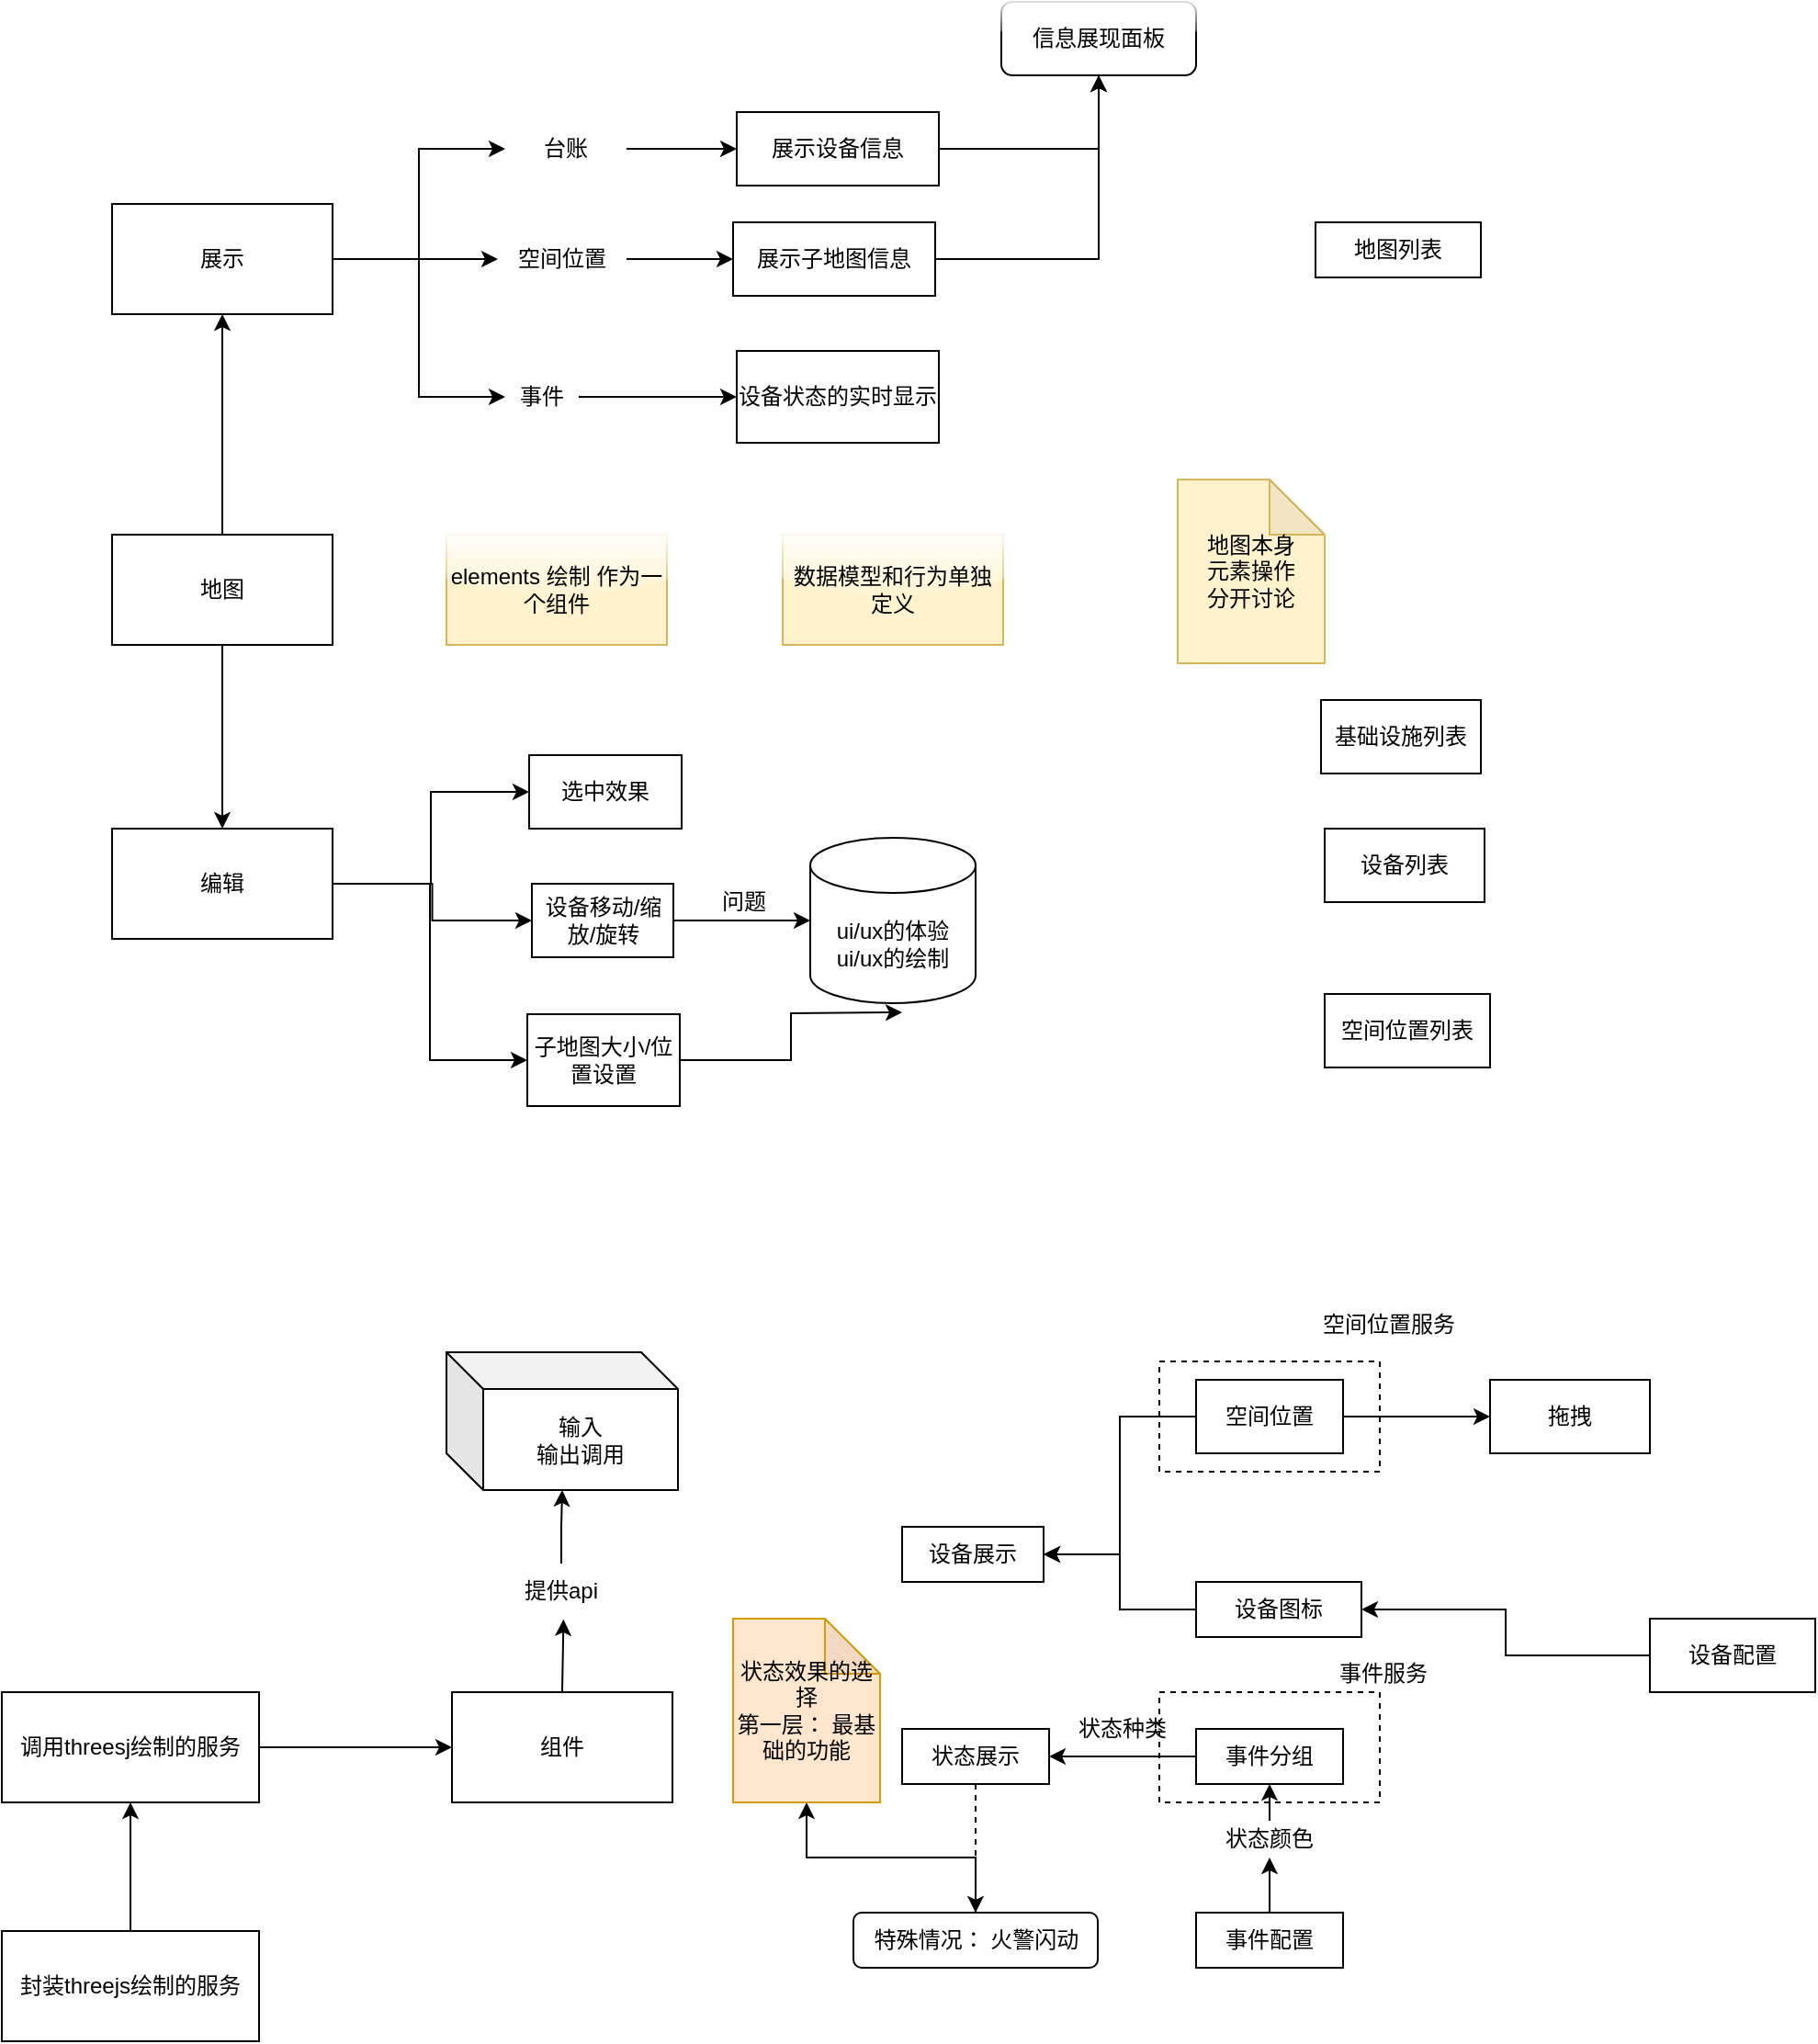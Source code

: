 <mxfile version="13.6.9" type="github">
  <diagram id="WSQGmPrjaxnSa-IHcQLq" name="Page-1">
    <mxGraphModel dx="983" dy="499" grid="1" gridSize="10" guides="1" tooltips="1" connect="1" arrows="1" fold="1" page="1" pageScale="1" pageWidth="827" pageHeight="1169" math="0" shadow="0">
      <root>
        <mxCell id="0" />
        <mxCell id="1" parent="0" />
        <mxCell id="wPPqD_61VLAjZl9I8UGk-5" style="edgeStyle=orthogonalEdgeStyle;rounded=0;orthogonalLoop=1;jettySize=auto;html=1;entryX=0.5;entryY=1;entryDx=0;entryDy=0;" edge="1" parent="1" source="wPPqD_61VLAjZl9I8UGk-1" target="wPPqD_61VLAjZl9I8UGk-3">
          <mxGeometry relative="1" as="geometry" />
        </mxCell>
        <mxCell id="wPPqD_61VLAjZl9I8UGk-6" style="edgeStyle=orthogonalEdgeStyle;rounded=0;orthogonalLoop=1;jettySize=auto;html=1;exitX=0.5;exitY=1;exitDx=0;exitDy=0;entryX=0.5;entryY=0;entryDx=0;entryDy=0;" edge="1" parent="1" source="wPPqD_61VLAjZl9I8UGk-1" target="wPPqD_61VLAjZl9I8UGk-4">
          <mxGeometry relative="1" as="geometry" />
        </mxCell>
        <mxCell id="wPPqD_61VLAjZl9I8UGk-1" value="地图" style="rounded=0;whiteSpace=wrap;html=1;" vertex="1" parent="1">
          <mxGeometry x="90" y="310" width="120" height="60" as="geometry" />
        </mxCell>
        <mxCell id="wPPqD_61VLAjZl9I8UGk-12" style="edgeStyle=orthogonalEdgeStyle;rounded=0;orthogonalLoop=1;jettySize=auto;html=1;exitX=1;exitY=0.5;exitDx=0;exitDy=0;entryX=0;entryY=0.5;entryDx=0;entryDy=0;" edge="1" parent="1" source="wPPqD_61VLAjZl9I8UGk-48" target="wPPqD_61VLAjZl9I8UGk-8">
          <mxGeometry relative="1" as="geometry" />
        </mxCell>
        <mxCell id="wPPqD_61VLAjZl9I8UGk-13" style="edgeStyle=orthogonalEdgeStyle;rounded=0;orthogonalLoop=1;jettySize=auto;html=1;entryX=0;entryY=0.5;entryDx=0;entryDy=0;" edge="1" parent="1" source="wPPqD_61VLAjZl9I8UGk-46" target="wPPqD_61VLAjZl9I8UGk-7">
          <mxGeometry relative="1" as="geometry" />
        </mxCell>
        <mxCell id="wPPqD_61VLAjZl9I8UGk-14" style="edgeStyle=orthogonalEdgeStyle;rounded=0;orthogonalLoop=1;jettySize=auto;html=1;entryX=0;entryY=0.5;entryDx=0;entryDy=0;" edge="1" parent="1" source="wPPqD_61VLAjZl9I8UGk-50" target="wPPqD_61VLAjZl9I8UGk-9">
          <mxGeometry relative="1" as="geometry" />
        </mxCell>
        <mxCell id="wPPqD_61VLAjZl9I8UGk-3" value="展示" style="rounded=0;whiteSpace=wrap;html=1;" vertex="1" parent="1">
          <mxGeometry x="90" y="130" width="120" height="60" as="geometry" />
        </mxCell>
        <mxCell id="wPPqD_61VLAjZl9I8UGk-55" style="edgeStyle=orthogonalEdgeStyle;rounded=0;sketch=0;orthogonalLoop=1;jettySize=auto;html=1;entryX=0;entryY=0.5;entryDx=0;entryDy=0;shadow=0;" edge="1" parent="1" source="wPPqD_61VLAjZl9I8UGk-4" target="wPPqD_61VLAjZl9I8UGk-16">
          <mxGeometry relative="1" as="geometry" />
        </mxCell>
        <mxCell id="wPPqD_61VLAjZl9I8UGk-57" style="edgeStyle=orthogonalEdgeStyle;rounded=0;sketch=0;orthogonalLoop=1;jettySize=auto;html=1;exitX=1;exitY=0.5;exitDx=0;exitDy=0;entryX=0;entryY=0.5;entryDx=0;entryDy=0;shadow=0;" edge="1" parent="1" source="wPPqD_61VLAjZl9I8UGk-4" target="wPPqD_61VLAjZl9I8UGk-17">
          <mxGeometry relative="1" as="geometry" />
        </mxCell>
        <mxCell id="wPPqD_61VLAjZl9I8UGk-58" style="edgeStyle=orthogonalEdgeStyle;rounded=0;sketch=0;orthogonalLoop=1;jettySize=auto;html=1;exitX=1;exitY=0.5;exitDx=0;exitDy=0;entryX=0;entryY=0.5;entryDx=0;entryDy=0;shadow=0;" edge="1" parent="1" source="wPPqD_61VLAjZl9I8UGk-4" target="wPPqD_61VLAjZl9I8UGk-18">
          <mxGeometry relative="1" as="geometry" />
        </mxCell>
        <mxCell id="wPPqD_61VLAjZl9I8UGk-4" value="编辑" style="rounded=0;whiteSpace=wrap;html=1;" vertex="1" parent="1">
          <mxGeometry x="90" y="470" width="120" height="60" as="geometry" />
        </mxCell>
        <mxCell id="wPPqD_61VLAjZl9I8UGk-65" style="edgeStyle=orthogonalEdgeStyle;rounded=0;sketch=0;orthogonalLoop=1;jettySize=auto;html=1;shadow=0;" edge="1" parent="1" source="wPPqD_61VLAjZl9I8UGk-7" target="wPPqD_61VLAjZl9I8UGk-64">
          <mxGeometry relative="1" as="geometry" />
        </mxCell>
        <mxCell id="wPPqD_61VLAjZl9I8UGk-7" value="展示设备信息" style="rounded=0;whiteSpace=wrap;html=1;" vertex="1" parent="1">
          <mxGeometry x="430" y="80" width="110" height="40" as="geometry" />
        </mxCell>
        <mxCell id="wPPqD_61VLAjZl9I8UGk-66" style="edgeStyle=orthogonalEdgeStyle;rounded=0;sketch=0;orthogonalLoop=1;jettySize=auto;html=1;entryX=0.5;entryY=1;entryDx=0;entryDy=0;shadow=0;" edge="1" parent="1" source="wPPqD_61VLAjZl9I8UGk-8" target="wPPqD_61VLAjZl9I8UGk-64">
          <mxGeometry relative="1" as="geometry" />
        </mxCell>
        <mxCell id="wPPqD_61VLAjZl9I8UGk-8" value="展示子地图信息" style="rounded=0;whiteSpace=wrap;html=1;" vertex="1" parent="1">
          <mxGeometry x="428" y="140" width="110" height="40" as="geometry" />
        </mxCell>
        <mxCell id="wPPqD_61VLAjZl9I8UGk-9" value="设备状态的实时显示" style="rounded=0;whiteSpace=wrap;html=1;" vertex="1" parent="1">
          <mxGeometry x="430" y="210" width="110" height="50" as="geometry" />
        </mxCell>
        <mxCell id="wPPqD_61VLAjZl9I8UGk-15" value="设备列表" style="rounded=0;whiteSpace=wrap;html=1;" vertex="1" parent="1">
          <mxGeometry x="750" y="470" width="87" height="40" as="geometry" />
        </mxCell>
        <mxCell id="wPPqD_61VLAjZl9I8UGk-16" value="选中效果" style="rounded=0;whiteSpace=wrap;html=1;" vertex="1" parent="1">
          <mxGeometry x="317" y="430" width="83" height="40" as="geometry" />
        </mxCell>
        <mxCell id="wPPqD_61VLAjZl9I8UGk-61" style="edgeStyle=orthogonalEdgeStyle;rounded=0;sketch=0;orthogonalLoop=1;jettySize=auto;html=1;exitX=1;exitY=0.5;exitDx=0;exitDy=0;shadow=0;" edge="1" parent="1" source="wPPqD_61VLAjZl9I8UGk-17" target="wPPqD_61VLAjZl9I8UGk-60">
          <mxGeometry relative="1" as="geometry" />
        </mxCell>
        <mxCell id="wPPqD_61VLAjZl9I8UGk-17" value="设备移动/缩放/旋转" style="rounded=0;whiteSpace=wrap;html=1;" vertex="1" parent="1">
          <mxGeometry x="318.5" y="500" width="77" height="40" as="geometry" />
        </mxCell>
        <mxCell id="wPPqD_61VLAjZl9I8UGk-63" style="edgeStyle=orthogonalEdgeStyle;rounded=0;sketch=0;orthogonalLoop=1;jettySize=auto;html=1;shadow=0;" edge="1" parent="1" source="wPPqD_61VLAjZl9I8UGk-18">
          <mxGeometry relative="1" as="geometry">
            <mxPoint x="520" y="570" as="targetPoint" />
          </mxGeometry>
        </mxCell>
        <mxCell id="wPPqD_61VLAjZl9I8UGk-18" value="子地图大小/位置设置" style="rounded=0;whiteSpace=wrap;html=1;" vertex="1" parent="1">
          <mxGeometry x="316" y="571" width="83" height="50" as="geometry" />
        </mxCell>
        <mxCell id="wPPqD_61VLAjZl9I8UGk-19" value="空间位置列表" style="rounded=0;whiteSpace=wrap;html=1;" vertex="1" parent="1">
          <mxGeometry x="750" y="560" width="90" height="40" as="geometry" />
        </mxCell>
        <mxCell id="wPPqD_61VLAjZl9I8UGk-20" value="设备展示" style="rounded=0;whiteSpace=wrap;html=1;" vertex="1" parent="1">
          <mxGeometry x="520" y="850" width="77" height="30" as="geometry" />
        </mxCell>
        <mxCell id="wPPqD_61VLAjZl9I8UGk-39" style="edgeStyle=orthogonalEdgeStyle;rounded=0;sketch=0;orthogonalLoop=1;jettySize=auto;html=1;entryX=0;entryY=0.5;entryDx=0;entryDy=0;shadow=0;" edge="1" parent="1" source="wPPqD_61VLAjZl9I8UGk-22" target="wPPqD_61VLAjZl9I8UGk-23">
          <mxGeometry relative="1" as="geometry" />
        </mxCell>
        <mxCell id="wPPqD_61VLAjZl9I8UGk-41" style="edgeStyle=orthogonalEdgeStyle;rounded=0;sketch=0;orthogonalLoop=1;jettySize=auto;html=1;entryX=1;entryY=0.5;entryDx=0;entryDy=0;shadow=0;" edge="1" parent="1" source="wPPqD_61VLAjZl9I8UGk-22" target="wPPqD_61VLAjZl9I8UGk-20">
          <mxGeometry relative="1" as="geometry" />
        </mxCell>
        <mxCell id="wPPqD_61VLAjZl9I8UGk-22" value="空间位置" style="rounded=0;whiteSpace=wrap;html=1;" vertex="1" parent="1">
          <mxGeometry x="680" y="770" width="80" height="40" as="geometry" />
        </mxCell>
        <mxCell id="wPPqD_61VLAjZl9I8UGk-23" value="拖拽" style="rounded=0;whiteSpace=wrap;html=1;" vertex="1" parent="1">
          <mxGeometry x="840" y="770" width="87" height="40" as="geometry" />
        </mxCell>
        <mxCell id="wPPqD_61VLAjZl9I8UGk-37" style="edgeStyle=orthogonalEdgeStyle;orthogonalLoop=1;jettySize=auto;html=1;entryX=0.5;entryY=0;entryDx=0;entryDy=0;rounded=0;sketch=0;shadow=0;dashed=1;" edge="1" parent="1" source="wPPqD_61VLAjZl9I8UGk-24" target="wPPqD_61VLAjZl9I8UGk-36">
          <mxGeometry relative="1" as="geometry" />
        </mxCell>
        <mxCell id="wPPqD_61VLAjZl9I8UGk-24" value="状态展示" style="rounded=0;whiteSpace=wrap;html=1;" vertex="1" parent="1">
          <mxGeometry x="520" y="960" width="80" height="30" as="geometry" />
        </mxCell>
        <mxCell id="wPPqD_61VLAjZl9I8UGk-38" style="edgeStyle=orthogonalEdgeStyle;rounded=0;sketch=0;orthogonalLoop=1;jettySize=auto;html=1;entryX=1;entryY=0.5;entryDx=0;entryDy=0;shadow=0;" edge="1" parent="1" source="wPPqD_61VLAjZl9I8UGk-25" target="wPPqD_61VLAjZl9I8UGk-20">
          <mxGeometry relative="1" as="geometry" />
        </mxCell>
        <mxCell id="wPPqD_61VLAjZl9I8UGk-25" value="设备图标" style="rounded=0;whiteSpace=wrap;html=1;" vertex="1" parent="1">
          <mxGeometry x="680" y="880" width="90" height="30" as="geometry" />
        </mxCell>
        <mxCell id="wPPqD_61VLAjZl9I8UGk-27" style="edgeStyle=orthogonalEdgeStyle;rounded=0;orthogonalLoop=1;jettySize=auto;html=1;entryX=1;entryY=0.5;entryDx=0;entryDy=0;" edge="1" parent="1" source="wPPqD_61VLAjZl9I8UGk-26" target="wPPqD_61VLAjZl9I8UGk-25">
          <mxGeometry relative="1" as="geometry" />
        </mxCell>
        <mxCell id="wPPqD_61VLAjZl9I8UGk-26" value="设备配置" style="rounded=0;whiteSpace=wrap;html=1;" vertex="1" parent="1">
          <mxGeometry x="927" y="900" width="90" height="40" as="geometry" />
        </mxCell>
        <mxCell id="wPPqD_61VLAjZl9I8UGk-34" style="edgeStyle=orthogonalEdgeStyle;rounded=0;orthogonalLoop=1;jettySize=auto;html=1;entryX=1;entryY=0.5;entryDx=0;entryDy=0;" edge="1" parent="1" source="wPPqD_61VLAjZl9I8UGk-28" target="wPPqD_61VLAjZl9I8UGk-24">
          <mxGeometry relative="1" as="geometry" />
        </mxCell>
        <mxCell id="wPPqD_61VLAjZl9I8UGk-28" value="事件分组&lt;span style=&quot;color: rgba(0 , 0 , 0 , 0) ; font-family: monospace ; font-size: 0px&quot;&gt;%3CmxGraphModel%3E%3Croot%3E%3CmxCell%20id%3D%220%22%2F%3E%3CmxCell%20id%3D%221%22%20parent%3D%220%22%2F%3E%3CmxCell%20id%3D%222%22%20value%3D%22%E6%8B%96%E6%8B%BD%22%20style%3D%22rounded%3D0%3BwhiteSpace%3Dwrap%3Bhtml%3D1%3B%22%20vertex%3D%221%22%20parent%3D%221%22%3E%3CmxGeometry%20x%3D%22837%22%20y%3D%22770%22%20width%3D%2290%22%20height%3D%2240%22%20as%3D%22geometry%22%2F%3E%3C%2FmxCell%3E%3C%2Froot%3E%3C%2FmxGraphModel%3E&lt;/span&gt;" style="rounded=0;whiteSpace=wrap;html=1;" vertex="1" parent="1">
          <mxGeometry x="680" y="960" width="80" height="30" as="geometry" />
        </mxCell>
        <mxCell id="wPPqD_61VLAjZl9I8UGk-31" style="edgeStyle=orthogonalEdgeStyle;rounded=0;orthogonalLoop=1;jettySize=auto;html=1;exitX=0.5;exitY=0;exitDx=0;exitDy=0;entryX=0.5;entryY=1;entryDx=0;entryDy=0;" edge="1" parent="1" source="wPPqD_61VLAjZl9I8UGk-32" target="wPPqD_61VLAjZl9I8UGk-28">
          <mxGeometry relative="1" as="geometry" />
        </mxCell>
        <mxCell id="wPPqD_61VLAjZl9I8UGk-30" value="事件配置&lt;span style=&quot;color: rgba(0 , 0 , 0 , 0) ; font-family: monospace ; font-size: 0px&quot;&gt;%3CmxGraphModel%3E%3Croot%3E%3CmxCell%20id%3D%220%22%2F%3E%3CmxCell%20id%3D%221%22%20parent%3D%220%22%2F%3E%3CmxCell%20id%3D%222%22%20value%3D%22%E6%8B%96%E6%8B%BD%22%20style%3D%22rounded%3D0%3BwhiteSpace%3Dwrap%3Bhtml%3D1%3B%22%20vertex%3D%221%22%20parent%3D%221%22%3E%3CmxGeometry%20x%3D%22837%22%20y%3D%22770%22%20width%3D%2290%22%20height%3D%2240%22%20as%3D%22geometry%22%2F%3E%3C%2FmxCell%3E%3C%2Froot%3E%3C%2FmxGraphModel%3E&lt;/span&gt;" style="rounded=0;whiteSpace=wrap;html=1;" vertex="1" parent="1">
          <mxGeometry x="680" y="1060" width="80" height="30" as="geometry" />
        </mxCell>
        <mxCell id="wPPqD_61VLAjZl9I8UGk-32" value="状态颜色" style="text;html=1;strokeColor=none;fillColor=none;align=center;verticalAlign=middle;whiteSpace=wrap;rounded=0;" vertex="1" parent="1">
          <mxGeometry x="695" y="1010" width="50" height="20" as="geometry" />
        </mxCell>
        <mxCell id="wPPqD_61VLAjZl9I8UGk-33" style="edgeStyle=orthogonalEdgeStyle;rounded=0;orthogonalLoop=1;jettySize=auto;html=1;exitX=0.5;exitY=0;exitDx=0;exitDy=0;entryX=0.5;entryY=1;entryDx=0;entryDy=0;" edge="1" parent="1" source="wPPqD_61VLAjZl9I8UGk-30" target="wPPqD_61VLAjZl9I8UGk-32">
          <mxGeometry relative="1" as="geometry">
            <mxPoint x="720" y="1040" as="sourcePoint" />
            <mxPoint x="720" y="990" as="targetPoint" />
          </mxGeometry>
        </mxCell>
        <mxCell id="wPPqD_61VLAjZl9I8UGk-35" value="状态种类" style="text;html=1;strokeColor=none;fillColor=none;align=center;verticalAlign=middle;whiteSpace=wrap;rounded=0;" vertex="1" parent="1">
          <mxGeometry x="610" y="950" width="60" height="20" as="geometry" />
        </mxCell>
        <mxCell id="wPPqD_61VLAjZl9I8UGk-81" style="edgeStyle=orthogonalEdgeStyle;rounded=0;sketch=0;orthogonalLoop=1;jettySize=auto;html=1;entryX=0.5;entryY=1;entryDx=0;entryDy=0;entryPerimeter=0;shadow=0;" edge="1" parent="1" source="wPPqD_61VLAjZl9I8UGk-36" target="wPPqD_61VLAjZl9I8UGk-80">
          <mxGeometry relative="1" as="geometry" />
        </mxCell>
        <mxCell id="wPPqD_61VLAjZl9I8UGk-36" value="特殊情况： 火警闪动" style="rounded=1;whiteSpace=wrap;html=1;" vertex="1" parent="1">
          <mxGeometry x="493.5" y="1060" width="133" height="30" as="geometry" />
        </mxCell>
        <mxCell id="wPPqD_61VLAjZl9I8UGk-42" value="" style="rounded=0;whiteSpace=wrap;html=1;dashed=1;fillColor=none;" vertex="1" parent="1">
          <mxGeometry x="660" y="760" width="120" height="60" as="geometry" />
        </mxCell>
        <mxCell id="wPPqD_61VLAjZl9I8UGk-43" value="" style="rounded=0;whiteSpace=wrap;html=1;dashed=1;fillColor=none;" vertex="1" parent="1">
          <mxGeometry x="660" y="940" width="120" height="60" as="geometry" />
        </mxCell>
        <mxCell id="wPPqD_61VLAjZl9I8UGk-44" value="空间位置服务" style="text;html=1;strokeColor=none;fillColor=none;align=center;verticalAlign=middle;whiteSpace=wrap;rounded=0;dashed=1;" vertex="1" parent="1">
          <mxGeometry x="740" y="730" width="90" height="20" as="geometry" />
        </mxCell>
        <mxCell id="wPPqD_61VLAjZl9I8UGk-45" value="事件服务" style="text;html=1;strokeColor=none;fillColor=none;align=center;verticalAlign=middle;whiteSpace=wrap;rounded=0;dashed=1;" vertex="1" parent="1">
          <mxGeometry x="737" y="920" width="90" height="20" as="geometry" />
        </mxCell>
        <mxCell id="wPPqD_61VLAjZl9I8UGk-46" value="台账" style="text;html=1;strokeColor=none;fillColor=none;align=center;verticalAlign=middle;whiteSpace=wrap;rounded=0;dashed=1;" vertex="1" parent="1">
          <mxGeometry x="304" y="90" width="66" height="20" as="geometry" />
        </mxCell>
        <mxCell id="wPPqD_61VLAjZl9I8UGk-47" style="edgeStyle=orthogonalEdgeStyle;rounded=0;orthogonalLoop=1;jettySize=auto;html=1;entryX=0;entryY=0.5;entryDx=0;entryDy=0;" edge="1" parent="1" source="wPPqD_61VLAjZl9I8UGk-3" target="wPPqD_61VLAjZl9I8UGk-46">
          <mxGeometry relative="1" as="geometry">
            <mxPoint x="210" y="160" as="sourcePoint" />
            <mxPoint x="304" y="100" as="targetPoint" />
          </mxGeometry>
        </mxCell>
        <mxCell id="wPPqD_61VLAjZl9I8UGk-48" value="空间位置" style="text;html=1;strokeColor=none;fillColor=none;align=center;verticalAlign=middle;whiteSpace=wrap;rounded=0;dashed=1;" vertex="1" parent="1">
          <mxGeometry x="300" y="150" width="70" height="20" as="geometry" />
        </mxCell>
        <mxCell id="wPPqD_61VLAjZl9I8UGk-49" style="edgeStyle=orthogonalEdgeStyle;rounded=0;orthogonalLoop=1;jettySize=auto;html=1;exitX=1;exitY=0.5;exitDx=0;exitDy=0;entryX=0;entryY=0.5;entryDx=0;entryDy=0;" edge="1" parent="1" source="wPPqD_61VLAjZl9I8UGk-3" target="wPPqD_61VLAjZl9I8UGk-48">
          <mxGeometry relative="1" as="geometry">
            <mxPoint x="210" y="160" as="sourcePoint" />
            <mxPoint x="428" y="160" as="targetPoint" />
          </mxGeometry>
        </mxCell>
        <mxCell id="wPPqD_61VLAjZl9I8UGk-50" value="事件" style="text;html=1;strokeColor=none;fillColor=none;align=center;verticalAlign=middle;whiteSpace=wrap;rounded=0;dashed=1;" vertex="1" parent="1">
          <mxGeometry x="304" y="225" width="40" height="20" as="geometry" />
        </mxCell>
        <mxCell id="wPPqD_61VLAjZl9I8UGk-51" style="edgeStyle=orthogonalEdgeStyle;rounded=0;orthogonalLoop=1;jettySize=auto;html=1;entryX=0;entryY=0.5;entryDx=0;entryDy=0;" edge="1" parent="1" source="wPPqD_61VLAjZl9I8UGk-3" target="wPPqD_61VLAjZl9I8UGk-50">
          <mxGeometry relative="1" as="geometry">
            <mxPoint x="210" y="160" as="sourcePoint" />
            <mxPoint x="430" y="235" as="targetPoint" />
          </mxGeometry>
        </mxCell>
        <mxCell id="wPPqD_61VLAjZl9I8UGk-53" value="地图列表" style="rounded=0;whiteSpace=wrap;html=1;fillColor=none;" vertex="1" parent="1">
          <mxGeometry x="745" y="140" width="90" height="30" as="geometry" />
        </mxCell>
        <mxCell id="wPPqD_61VLAjZl9I8UGk-54" value="基础设施列表" style="rounded=0;whiteSpace=wrap;html=1;" vertex="1" parent="1">
          <mxGeometry x="748" y="400" width="87" height="40" as="geometry" />
        </mxCell>
        <mxCell id="wPPqD_61VLAjZl9I8UGk-60" value="ui/ux的体验&lt;br&gt;ui/ux的绘制" style="shape=cylinder3;whiteSpace=wrap;html=1;boundedLbl=1;backgroundOutline=1;size=15;fillColor=none;" vertex="1" parent="1">
          <mxGeometry x="470" y="475" width="90" height="90" as="geometry" />
        </mxCell>
        <mxCell id="wPPqD_61VLAjZl9I8UGk-62" value="问题" style="text;html=1;strokeColor=none;fillColor=none;align=center;verticalAlign=middle;whiteSpace=wrap;rounded=0;" vertex="1" parent="1">
          <mxGeometry x="414" y="500" width="40" height="20" as="geometry" />
        </mxCell>
        <mxCell id="wPPqD_61VLAjZl9I8UGk-64" value="信息展现面板" style="rounded=1;whiteSpace=wrap;html=1;glass=1;" vertex="1" parent="1">
          <mxGeometry x="574" y="20" width="106" height="40" as="geometry" />
        </mxCell>
        <mxCell id="wPPqD_61VLAjZl9I8UGk-73" style="edgeStyle=orthogonalEdgeStyle;rounded=0;sketch=0;orthogonalLoop=1;jettySize=auto;html=1;exitX=0.5;exitY=0;exitDx=0;exitDy=0;shadow=0;" edge="1" parent="1" source="wPPqD_61VLAjZl9I8UGk-67" target="wPPqD_61VLAjZl9I8UGk-70">
          <mxGeometry relative="1" as="geometry" />
        </mxCell>
        <mxCell id="wPPqD_61VLAjZl9I8UGk-67" value="封装threejs绘制的服务" style="rounded=0;whiteSpace=wrap;html=1;glass=1;fillColor=none;" vertex="1" parent="1">
          <mxGeometry x="30" y="1070" width="140" height="60" as="geometry" />
        </mxCell>
        <mxCell id="wPPqD_61VLAjZl9I8UGk-74" style="edgeStyle=orthogonalEdgeStyle;rounded=0;sketch=0;orthogonalLoop=1;jettySize=auto;html=1;entryX=0;entryY=0.5;entryDx=0;entryDy=0;shadow=0;" edge="1" parent="1" source="wPPqD_61VLAjZl9I8UGk-70" target="wPPqD_61VLAjZl9I8UGk-71">
          <mxGeometry relative="1" as="geometry" />
        </mxCell>
        <mxCell id="wPPqD_61VLAjZl9I8UGk-70" value="调用threesj绘制的服务" style="rounded=0;whiteSpace=wrap;html=1;glass=1;fillColor=none;" vertex="1" parent="1">
          <mxGeometry x="30" y="940" width="140" height="60" as="geometry" />
        </mxCell>
        <mxCell id="wPPqD_61VLAjZl9I8UGk-71" value="组件" style="rounded=0;whiteSpace=wrap;html=1;glass=1;fillColor=none;" vertex="1" parent="1">
          <mxGeometry x="275" y="940" width="120" height="60" as="geometry" />
        </mxCell>
        <mxCell id="wPPqD_61VLAjZl9I8UGk-75" value="输入&lt;br&gt;输出调用" style="shape=cube;whiteSpace=wrap;html=1;boundedLbl=1;backgroundOutline=1;darkOpacity=0.05;darkOpacity2=0.1;rounded=1;glass=1;fillColor=none;" vertex="1" parent="1">
          <mxGeometry x="272" y="755" width="126" height="75" as="geometry" />
        </mxCell>
        <mxCell id="wPPqD_61VLAjZl9I8UGk-79" value="" style="edgeStyle=orthogonalEdgeStyle;rounded=0;sketch=0;orthogonalLoop=1;jettySize=auto;html=1;shadow=0;" edge="1" parent="1" source="wPPqD_61VLAjZl9I8UGk-77" target="wPPqD_61VLAjZl9I8UGk-75">
          <mxGeometry relative="1" as="geometry" />
        </mxCell>
        <mxCell id="wPPqD_61VLAjZl9I8UGk-77" value="提供api" style="text;html=1;strokeColor=none;fillColor=none;align=center;verticalAlign=middle;whiteSpace=wrap;rounded=0;glass=1;" vertex="1" parent="1">
          <mxGeometry x="297" y="870" width="75" height="30" as="geometry" />
        </mxCell>
        <mxCell id="wPPqD_61VLAjZl9I8UGk-78" style="edgeStyle=orthogonalEdgeStyle;rounded=0;sketch=0;orthogonalLoop=1;jettySize=auto;html=1;exitX=0.5;exitY=0;exitDx=0;exitDy=0;entryX=0.516;entryY=1.013;entryDx=0;entryDy=0;entryPerimeter=0;shadow=0;" edge="1" parent="1" source="wPPqD_61VLAjZl9I8UGk-71" target="wPPqD_61VLAjZl9I8UGk-77">
          <mxGeometry relative="1" as="geometry">
            <mxPoint x="335" y="940" as="sourcePoint" />
            <mxPoint x="335.016" y="835.975" as="targetPoint" />
          </mxGeometry>
        </mxCell>
        <mxCell id="wPPqD_61VLAjZl9I8UGk-80" value="状态效果的选择&lt;br&gt;第一层： 最基础的功能" style="shape=note;whiteSpace=wrap;html=1;backgroundOutline=1;darkOpacity=0.05;rounded=1;glass=1;fillColor=#ffe6cc;strokeColor=#d79b00;" vertex="1" parent="1">
          <mxGeometry x="428" y="900" width="80" height="100" as="geometry" />
        </mxCell>
        <mxCell id="wPPqD_61VLAjZl9I8UGk-82" value="elements 绘制 作为一个组件" style="rounded=0;whiteSpace=wrap;html=1;glass=1;fillColor=#fff2cc;strokeColor=#d6b656;" vertex="1" parent="1">
          <mxGeometry x="272" y="310" width="120" height="60" as="geometry" />
        </mxCell>
        <mxCell id="wPPqD_61VLAjZl9I8UGk-83" value="数据模型和行为单独定义" style="rounded=0;whiteSpace=wrap;html=1;glass=1;fillColor=#fff2cc;strokeColor=#d6b656;" vertex="1" parent="1">
          <mxGeometry x="455" y="310" width="120" height="60" as="geometry" />
        </mxCell>
        <mxCell id="wPPqD_61VLAjZl9I8UGk-84" value="地图本身&lt;br&gt;元素操作&lt;br&gt;分开讨论" style="shape=note;whiteSpace=wrap;html=1;backgroundOutline=1;darkOpacity=0.05;rounded=1;glass=1;fillColor=#fff2cc;strokeColor=#d6b656;" vertex="1" parent="1">
          <mxGeometry x="670" y="280" width="80" height="100" as="geometry" />
        </mxCell>
      </root>
    </mxGraphModel>
  </diagram>
</mxfile>
